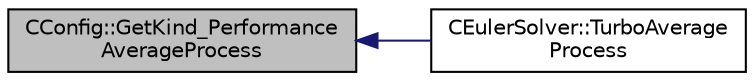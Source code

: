 digraph "CConfig::GetKind_PerformanceAverageProcess"
{
  edge [fontname="Helvetica",fontsize="10",labelfontname="Helvetica",labelfontsize="10"];
  node [fontname="Helvetica",fontsize="10",shape=record];
  rankdir="LR";
  Node5162 [label="CConfig::GetKind_Performance\lAverageProcess",height=0.2,width=0.4,color="black", fillcolor="grey75", style="filled", fontcolor="black"];
  Node5162 -> Node5163 [dir="back",color="midnightblue",fontsize="10",style="solid",fontname="Helvetica"];
  Node5163 [label="CEulerSolver::TurboAverage\lProcess",height=0.2,width=0.4,color="black", fillcolor="white", style="filled",URL="$class_c_euler_solver.html#ab408049d3b4fecc224653176c8d7885a",tooltip="It computes average quantities along the span for turbomachinery analysis. "];
}
